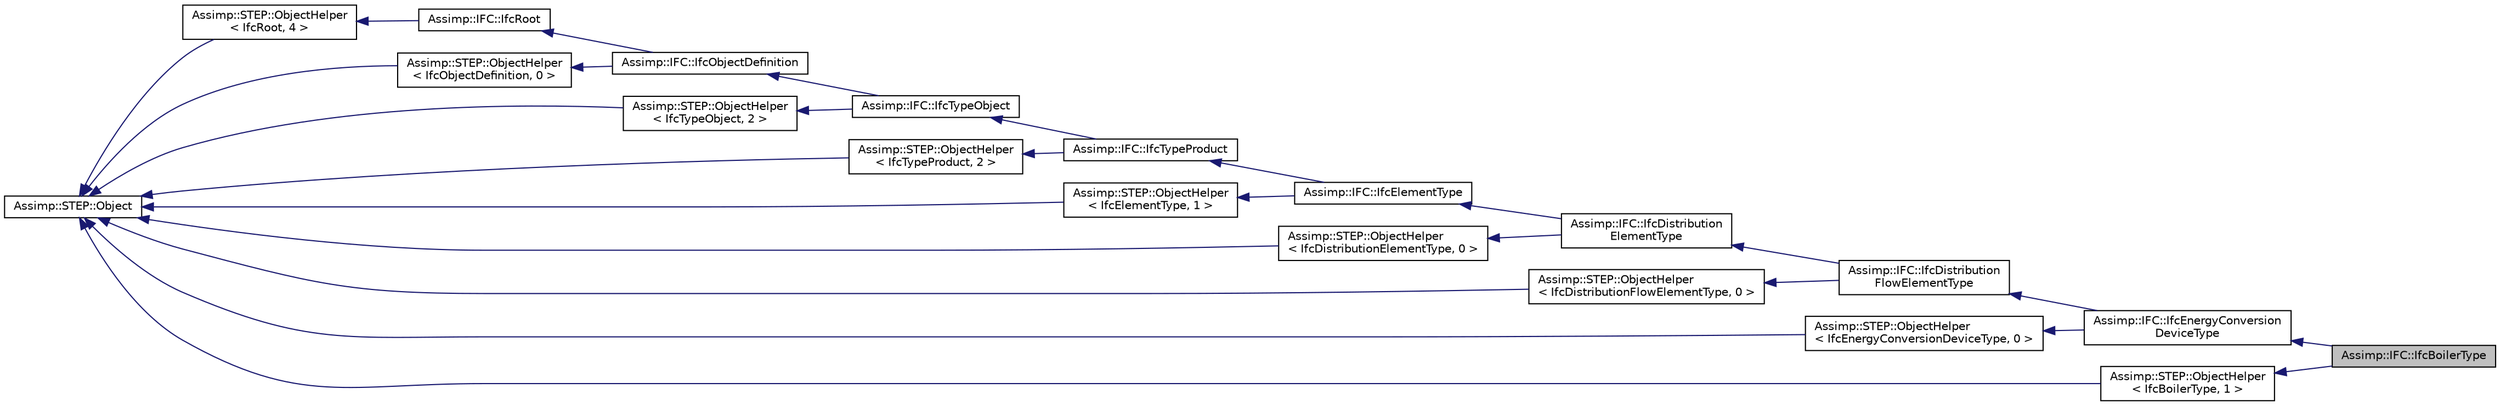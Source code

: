 digraph "Assimp::IFC::IfcBoilerType"
{
  edge [fontname="Helvetica",fontsize="10",labelfontname="Helvetica",labelfontsize="10"];
  node [fontname="Helvetica",fontsize="10",shape=record];
  rankdir="LR";
  Node1 [label="Assimp::IFC::IfcBoilerType",height=0.2,width=0.4,color="black", fillcolor="grey75", style="filled", fontcolor="black"];
  Node2 -> Node1 [dir="back",color="midnightblue",fontsize="10",style="solid"];
  Node2 [label="Assimp::IFC::IfcEnergyConversion\lDeviceType",height=0.2,width=0.4,color="black", fillcolor="white", style="filled",URL="$struct_assimp_1_1_i_f_c_1_1_ifc_energy_conversion_device_type.html"];
  Node3 -> Node2 [dir="back",color="midnightblue",fontsize="10",style="solid"];
  Node3 [label="Assimp::IFC::IfcDistribution\lFlowElementType",height=0.2,width=0.4,color="black", fillcolor="white", style="filled",URL="$struct_assimp_1_1_i_f_c_1_1_ifc_distribution_flow_element_type.html"];
  Node4 -> Node3 [dir="back",color="midnightblue",fontsize="10",style="solid"];
  Node4 [label="Assimp::IFC::IfcDistribution\lElementType",height=0.2,width=0.4,color="black", fillcolor="white", style="filled",URL="$struct_assimp_1_1_i_f_c_1_1_ifc_distribution_element_type.html"];
  Node5 -> Node4 [dir="back",color="midnightblue",fontsize="10",style="solid"];
  Node5 [label="Assimp::IFC::IfcElementType",height=0.2,width=0.4,color="black", fillcolor="white", style="filled",URL="$struct_assimp_1_1_i_f_c_1_1_ifc_element_type.html"];
  Node6 -> Node5 [dir="back",color="midnightblue",fontsize="10",style="solid"];
  Node6 [label="Assimp::IFC::IfcTypeProduct",height=0.2,width=0.4,color="black", fillcolor="white", style="filled",URL="$struct_assimp_1_1_i_f_c_1_1_ifc_type_product.html"];
  Node7 -> Node6 [dir="back",color="midnightblue",fontsize="10",style="solid"];
  Node7 [label="Assimp::IFC::IfcTypeObject",height=0.2,width=0.4,color="black", fillcolor="white", style="filled",URL="$struct_assimp_1_1_i_f_c_1_1_ifc_type_object.html"];
  Node8 -> Node7 [dir="back",color="midnightblue",fontsize="10",style="solid"];
  Node8 [label="Assimp::IFC::IfcObjectDefinition",height=0.2,width=0.4,color="black", fillcolor="white", style="filled",URL="$struct_assimp_1_1_i_f_c_1_1_ifc_object_definition.html"];
  Node9 -> Node8 [dir="back",color="midnightblue",fontsize="10",style="solid"];
  Node9 [label="Assimp::IFC::IfcRoot",height=0.2,width=0.4,color="black", fillcolor="white", style="filled",URL="$struct_assimp_1_1_i_f_c_1_1_ifc_root.html"];
  Node10 -> Node9 [dir="back",color="midnightblue",fontsize="10",style="solid"];
  Node10 [label="Assimp::STEP::ObjectHelper\l\< IfcRoot, 4 \>",height=0.2,width=0.4,color="black", fillcolor="white", style="filled",URL="$struct_assimp_1_1_s_t_e_p_1_1_object_helper.html"];
  Node11 -> Node10 [dir="back",color="midnightblue",fontsize="10",style="solid"];
  Node11 [label="Assimp::STEP::Object",height=0.2,width=0.4,color="black", fillcolor="white", style="filled",URL="$class_assimp_1_1_s_t_e_p_1_1_object.html"];
  Node12 -> Node8 [dir="back",color="midnightblue",fontsize="10",style="solid"];
  Node12 [label="Assimp::STEP::ObjectHelper\l\< IfcObjectDefinition, 0 \>",height=0.2,width=0.4,color="black", fillcolor="white", style="filled",URL="$struct_assimp_1_1_s_t_e_p_1_1_object_helper.html"];
  Node11 -> Node12 [dir="back",color="midnightblue",fontsize="10",style="solid"];
  Node13 -> Node7 [dir="back",color="midnightblue",fontsize="10",style="solid"];
  Node13 [label="Assimp::STEP::ObjectHelper\l\< IfcTypeObject, 2 \>",height=0.2,width=0.4,color="black", fillcolor="white", style="filled",URL="$struct_assimp_1_1_s_t_e_p_1_1_object_helper.html"];
  Node11 -> Node13 [dir="back",color="midnightblue",fontsize="10",style="solid"];
  Node14 -> Node6 [dir="back",color="midnightblue",fontsize="10",style="solid"];
  Node14 [label="Assimp::STEP::ObjectHelper\l\< IfcTypeProduct, 2 \>",height=0.2,width=0.4,color="black", fillcolor="white", style="filled",URL="$struct_assimp_1_1_s_t_e_p_1_1_object_helper.html"];
  Node11 -> Node14 [dir="back",color="midnightblue",fontsize="10",style="solid"];
  Node15 -> Node5 [dir="back",color="midnightblue",fontsize="10",style="solid"];
  Node15 [label="Assimp::STEP::ObjectHelper\l\< IfcElementType, 1 \>",height=0.2,width=0.4,color="black", fillcolor="white", style="filled",URL="$struct_assimp_1_1_s_t_e_p_1_1_object_helper.html"];
  Node11 -> Node15 [dir="back",color="midnightblue",fontsize="10",style="solid"];
  Node16 -> Node4 [dir="back",color="midnightblue",fontsize="10",style="solid"];
  Node16 [label="Assimp::STEP::ObjectHelper\l\< IfcDistributionElementType, 0 \>",height=0.2,width=0.4,color="black", fillcolor="white", style="filled",URL="$struct_assimp_1_1_s_t_e_p_1_1_object_helper.html"];
  Node11 -> Node16 [dir="back",color="midnightblue",fontsize="10",style="solid"];
  Node17 -> Node3 [dir="back",color="midnightblue",fontsize="10",style="solid"];
  Node17 [label="Assimp::STEP::ObjectHelper\l\< IfcDistributionFlowElementType, 0 \>",height=0.2,width=0.4,color="black", fillcolor="white", style="filled",URL="$struct_assimp_1_1_s_t_e_p_1_1_object_helper.html"];
  Node11 -> Node17 [dir="back",color="midnightblue",fontsize="10",style="solid"];
  Node18 -> Node2 [dir="back",color="midnightblue",fontsize="10",style="solid"];
  Node18 [label="Assimp::STEP::ObjectHelper\l\< IfcEnergyConversionDeviceType, 0 \>",height=0.2,width=0.4,color="black", fillcolor="white", style="filled",URL="$struct_assimp_1_1_s_t_e_p_1_1_object_helper.html"];
  Node11 -> Node18 [dir="back",color="midnightblue",fontsize="10",style="solid"];
  Node19 -> Node1 [dir="back",color="midnightblue",fontsize="10",style="solid"];
  Node19 [label="Assimp::STEP::ObjectHelper\l\< IfcBoilerType, 1 \>",height=0.2,width=0.4,color="black", fillcolor="white", style="filled",URL="$struct_assimp_1_1_s_t_e_p_1_1_object_helper.html"];
  Node11 -> Node19 [dir="back",color="midnightblue",fontsize="10",style="solid"];
}
